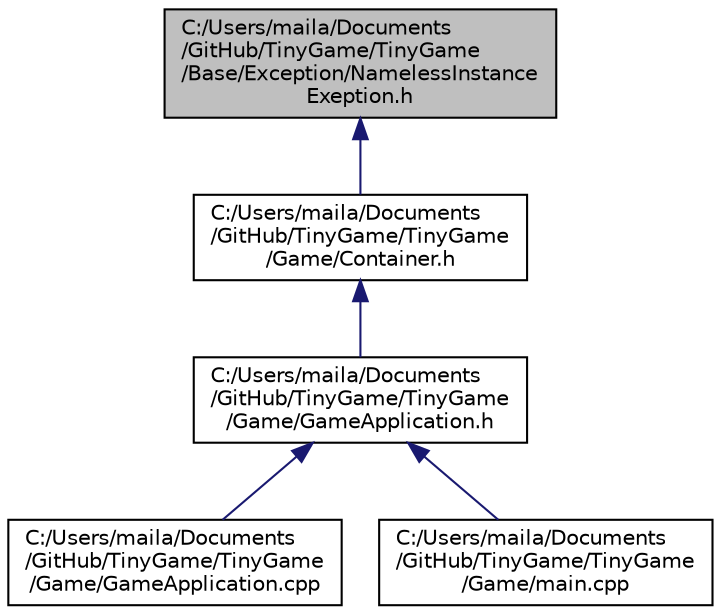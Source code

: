 digraph "C:/Users/maila/Documents/GitHub/TinyGame/TinyGame/Base/Exception/NamelessInstanceExeption.h"
{
 // LATEX_PDF_SIZE
  edge [fontname="Helvetica",fontsize="10",labelfontname="Helvetica",labelfontsize="10"];
  node [fontname="Helvetica",fontsize="10",shape=record];
  Node1 [label="C:/Users/maila/Documents\l/GitHub/TinyGame/TinyGame\l/Base/Exception/NamelessInstance\lExeption.h",height=0.2,width=0.4,color="black", fillcolor="grey75", style="filled", fontcolor="black",tooltip="インスタンスに名前がない場合にスローされる例外"];
  Node1 -> Node2 [dir="back",color="midnightblue",fontsize="10",style="solid",fontname="Helvetica"];
  Node2 [label="C:/Users/maila/Documents\l/GitHub/TinyGame/TinyGame\l/Game/Container.h",height=0.2,width=0.4,color="black", fillcolor="white", style="filled",URL="$_container_8h.html",tooltip="abstruct container"];
  Node2 -> Node3 [dir="back",color="midnightblue",fontsize="10",style="solid",fontname="Helvetica"];
  Node3 [label="C:/Users/maila/Documents\l/GitHub/TinyGame/TinyGame\l/Game/GameApplication.h",height=0.2,width=0.4,color="black", fillcolor="white", style="filled",URL="$_game_application_8h.html",tooltip="game application"];
  Node3 -> Node4 [dir="back",color="midnightblue",fontsize="10",style="solid",fontname="Helvetica"];
  Node4 [label="C:/Users/maila/Documents\l/GitHub/TinyGame/TinyGame\l/Game/GameApplication.cpp",height=0.2,width=0.4,color="black", fillcolor="white", style="filled",URL="$_game_application_8cpp.html",tooltip="game application"];
  Node3 -> Node5 [dir="back",color="midnightblue",fontsize="10",style="solid",fontname="Helvetica"];
  Node5 [label="C:/Users/maila/Documents\l/GitHub/TinyGame/TinyGame\l/Game/main.cpp",height=0.2,width=0.4,color="black", fillcolor="white", style="filled",URL="$main_8cpp.html",tooltip=" "];
}

